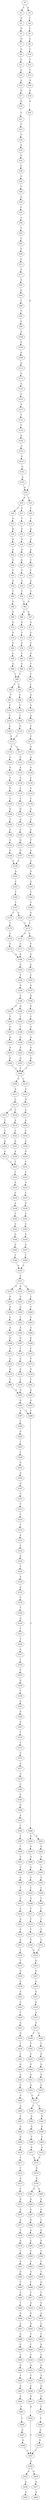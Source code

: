 strict digraph  {
	S0 -> S1 [ label = T ];
	S0 -> S2 [ label = G ];
	S1 -> S3 [ label = A ];
	S2 -> S4 [ label = T ];
	S3 -> S5 [ label = G ];
	S4 -> S6 [ label = C ];
	S5 -> S7 [ label = G ];
	S6 -> S8 [ label = A ];
	S7 -> S9 [ label = A ];
	S8 -> S10 [ label = T ];
	S9 -> S11 [ label = C ];
	S10 -> S12 [ label = T ];
	S11 -> S13 [ label = C ];
	S12 -> S14 [ label = T ];
	S13 -> S15 [ label = A ];
	S14 -> S16 [ label = A ];
	S15 -> S17 [ label = G ];
	S16 -> S18 [ label = G ];
	S17 -> S19 [ label = G ];
	S18 -> S20 [ label = A ];
	S19 -> S21 [ label = T ];
	S20 -> S22 [ label = G ];
	S21 -> S23 [ label = C ];
	S22 -> S24 [ label = A ];
	S22 -> S25 [ label = C ];
	S23 -> S26 [ label = T ];
	S24 -> S27 [ label = G ];
	S24 -> S28 [ label = C ];
	S25 -> S29 [ label = T ];
	S26 -> S30 [ label = A ];
	S27 -> S31 [ label = T ];
	S28 -> S32 [ label = T ];
	S29 -> S33 [ label = T ];
	S30 -> S34 [ label = G ];
	S31 -> S35 [ label = G ];
	S32 -> S36 [ label = A ];
	S33 -> S37 [ label = A ];
	S34 -> S38 [ label = T ];
	S35 -> S39 [ label = A ];
	S36 -> S40 [ label = A ];
	S37 -> S41 [ label = A ];
	S38 -> S42 [ label = G ];
	S39 -> S43 [ label = G ];
	S40 -> S44 [ label = G ];
	S41 -> S45 [ label = A ];
	S42 -> S46 [ label = G ];
	S43 -> S47 [ label = A ];
	S44 -> S48 [ label = A ];
	S45 -> S49 [ label = C ];
	S46 -> S50 [ label = A ];
	S47 -> S51 [ label = C ];
	S48 -> S52 [ label = T ];
	S49 -> S53 [ label = C ];
	S50 -> S54 [ label = C ];
	S51 -> S55 [ label = A ];
	S52 -> S56 [ label = A ];
	S53 -> S57 [ label = A ];
	S54 -> S58 [ label = A ];
	S55 -> S59 [ label = T ];
	S56 -> S60 [ label = T ];
	S57 -> S61 [ label = T ];
	S58 -> S62 [ label = T ];
	S59 -> S63 [ label = A ];
	S60 -> S64 [ label = G ];
	S61 -> S63 [ label = A ];
	S62 -> S65 [ label = C ];
	S63 -> S66 [ label = G ];
	S63 -> S67 [ label = A ];
	S64 -> S68 [ label = G ];
	S65 -> S69 [ label = G ];
	S66 -> S70 [ label = G ];
	S67 -> S71 [ label = A ];
	S68 -> S72 [ label = G ];
	S69 -> S73 [ label = G ];
	S70 -> S74 [ label = T ];
	S71 -> S75 [ label = C ];
	S72 -> S76 [ label = A ];
	S73 -> S77 [ label = T ];
	S74 -> S78 [ label = C ];
	S75 -> S79 [ label = C ];
	S76 -> S80 [ label = C ];
	S77 -> S81 [ label = A ];
	S78 -> S82 [ label = C ];
	S79 -> S83 [ label = G ];
	S80 -> S84 [ label = C ];
	S81 -> S85 [ label = G ];
	S82 -> S86 [ label = G ];
	S83 -> S87 [ label = T ];
	S84 -> S88 [ label = G ];
	S85 -> S89 [ label = T ];
	S86 -> S90 [ label = T ];
	S87 -> S91 [ label = T ];
	S88 -> S90 [ label = T ];
	S89 -> S92 [ label = T ];
	S90 -> S93 [ label = T ];
	S90 -> S94 [ label = C ];
	S91 -> S95 [ label = C ];
	S92 -> S96 [ label = C ];
	S93 -> S97 [ label = T ];
	S94 -> S98 [ label = C ];
	S95 -> S99 [ label = A ];
	S96 -> S100 [ label = A ];
	S97 -> S101 [ label = C ];
	S98 -> S102 [ label = C ];
	S99 -> S103 [ label = A ];
	S100 -> S104 [ label = A ];
	S101 -> S105 [ label = C ];
	S102 -> S106 [ label = C ];
	S103 -> S107 [ label = A ];
	S104 -> S108 [ label = A ];
	S105 -> S109 [ label = G ];
	S106 -> S110 [ label = G ];
	S107 -> S111 [ label = T ];
	S108 -> S112 [ label = A ];
	S109 -> S113 [ label = T ];
	S110 -> S113 [ label = T ];
	S111 -> S114 [ label = T ];
	S112 -> S115 [ label = G ];
	S113 -> S116 [ label = T ];
	S113 -> S117 [ label = C ];
	S114 -> S118 [ label = A ];
	S115 -> S119 [ label = A ];
	S116 -> S120 [ label = C ];
	S117 -> S121 [ label = C ];
	S118 -> S122 [ label = A ];
	S119 -> S123 [ label = C ];
	S120 -> S124 [ label = G ];
	S121 -> S125 [ label = A ];
	S122 -> S126 [ label = A ];
	S123 -> S127 [ label = A ];
	S124 -> S128 [ label = T ];
	S125 -> S129 [ label = A ];
	S126 -> S130 [ label = C ];
	S127 -> S131 [ label = T ];
	S128 -> S132 [ label = T ];
	S129 -> S133 [ label = C ];
	S130 -> S134 [ label = C ];
	S131 -> S135 [ label = T ];
	S132 -> S136 [ label = C ];
	S133 -> S137 [ label = C ];
	S134 -> S138 [ label = T ];
	S135 -> S139 [ label = A ];
	S136 -> S140 [ label = G ];
	S137 -> S141 [ label = G ];
	S138 -> S142 [ label = G ];
	S139 -> S143 [ label = A ];
	S140 -> S144 [ label = T ];
	S141 -> S145 [ label = A ];
	S142 -> S146 [ label = A ];
	S143 -> S147 [ label = A ];
	S144 -> S148 [ label = C ];
	S145 -> S149 [ label = C ];
	S146 -> S150 [ label = A ];
	S147 -> S151 [ label = G ];
	S148 -> S152 [ label = G ];
	S149 -> S153 [ label = G ];
	S150 -> S154 [ label = C ];
	S151 -> S155 [ label = A ];
	S152 -> S156 [ label = G ];
	S153 -> S157 [ label = G ];
	S154 -> S158 [ label = G ];
	S155 -> S22 [ label = G ];
	S156 -> S159 [ label = A ];
	S157 -> S159 [ label = A ];
	S158 -> S160 [ label = A ];
	S159 -> S161 [ label = A ];
	S160 -> S162 [ label = G ];
	S161 -> S163 [ label = C ];
	S162 -> S164 [ label = G ];
	S163 -> S165 [ label = T ];
	S164 -> S166 [ label = T ];
	S165 -> S167 [ label = T ];
	S166 -> S168 [ label = T ];
	S167 -> S169 [ label = G ];
	S167 -> S170 [ label = C ];
	S168 -> S171 [ label = G ];
	S169 -> S172 [ label = T ];
	S170 -> S173 [ label = T ];
	S171 -> S172 [ label = T ];
	S172 -> S174 [ label = C ];
	S172 -> S175 [ label = T ];
	S173 -> S176 [ label = C ];
	S174 -> S177 [ label = C ];
	S175 -> S178 [ label = T ];
	S176 -> S179 [ label = C ];
	S177 -> S180 [ label = A ];
	S178 -> S181 [ label = A ];
	S179 -> S180 [ label = A ];
	S180 -> S182 [ label = G ];
	S181 -> S183 [ label = G ];
	S182 -> S184 [ label = T ];
	S183 -> S185 [ label = C ];
	S184 -> S186 [ label = A ];
	S185 -> S187 [ label = G ];
	S186 -> S188 [ label = A ];
	S187 -> S189 [ label = G ];
	S188 -> S190 [ label = G ];
	S188 -> S191 [ label = C ];
	S189 -> S192 [ label = G ];
	S190 -> S193 [ label = T ];
	S191 -> S194 [ label = T ];
	S192 -> S195 [ label = T ];
	S193 -> S196 [ label = T ];
	S194 -> S197 [ label = C ];
	S195 -> S198 [ label = A ];
	S196 -> S199 [ label = G ];
	S197 -> S200 [ label = G ];
	S198 -> S201 [ label = G ];
	S199 -> S202 [ label = A ];
	S200 -> S203 [ label = A ];
	S201 -> S204 [ label = A ];
	S202 -> S205 [ label = G ];
	S203 -> S206 [ label = G ];
	S204 -> S207 [ label = G ];
	S205 -> S208 [ label = T ];
	S206 -> S208 [ label = T ];
	S207 -> S208 [ label = T ];
	S208 -> S209 [ label = A ];
	S208 -> S210 [ label = C ];
	S209 -> S211 [ label = A ];
	S210 -> S212 [ label = A ];
	S211 -> S213 [ label = C ];
	S212 -> S214 [ label = G ];
	S213 -> S215 [ label = G ];
	S213 -> S216 [ label = C ];
	S214 -> S217 [ label = A ];
	S215 -> S218 [ label = T ];
	S216 -> S219 [ label = A ];
	S217 -> S220 [ label = A ];
	S218 -> S221 [ label = C ];
	S219 -> S222 [ label = C ];
	S220 -> S223 [ label = C ];
	S221 -> S224 [ label = G ];
	S222 -> S225 [ label = G ];
	S223 -> S226 [ label = A ];
	S224 -> S227 [ label = A ];
	S225 -> S228 [ label = A ];
	S226 -> S229 [ label = G ];
	S227 -> S230 [ label = C ];
	S228 -> S230 [ label = C ];
	S229 -> S231 [ label = T ];
	S230 -> S232 [ label = T ];
	S231 -> S233 [ label = T ];
	S232 -> S234 [ label = A ];
	S233 -> S235 [ label = A ];
	S234 -> S236 [ label = C ];
	S235 -> S237 [ label = C ];
	S236 -> S238 [ label = A ];
	S237 -> S239 [ label = G ];
	S238 -> S240 [ label = T ];
	S239 -> S241 [ label = T ];
	S240 -> S242 [ label = G ];
	S241 -> S243 [ label = C ];
	S242 -> S244 [ label = G ];
	S243 -> S245 [ label = G ];
	S244 -> S246 [ label = G ];
	S245 -> S247 [ label = G ];
	S246 -> S248 [ label = T ];
	S247 -> S249 [ label = T ];
	S248 -> S250 [ label = A ];
	S249 -> S250 [ label = A ];
	S250 -> S251 [ label = A ];
	S251 -> S252 [ label = G ];
	S251 -> S253 [ label = A ];
	S251 -> S254 [ label = C ];
	S252 -> S255 [ label = G ];
	S253 -> S256 [ label = G ];
	S254 -> S257 [ label = C ];
	S255 -> S258 [ label = G ];
	S256 -> S259 [ label = A ];
	S257 -> S260 [ label = T ];
	S258 -> S261 [ label = T ];
	S259 -> S262 [ label = C ];
	S260 -> S263 [ label = C ];
	S261 -> S264 [ label = A ];
	S262 -> S265 [ label = A ];
	S263 -> S266 [ label = A ];
	S264 -> S267 [ label = G ];
	S265 -> S268 [ label = A ];
	S266 -> S269 [ label = G ];
	S267 -> S270 [ label = T ];
	S268 -> S271 [ label = A ];
	S269 -> S272 [ label = C ];
	S270 -> S273 [ label = C ];
	S271 -> S274 [ label = C ];
	S272 -> S275 [ label = T ];
	S273 -> S276 [ label = A ];
	S274 -> S277 [ label = A ];
	S275 -> S278 [ label = G ];
	S276 -> S279 [ label = T ];
	S277 -> S280 [ label = T ];
	S278 -> S281 [ label = T ];
	S279 -> S282 [ label = A ];
	S280 -> S282 [ label = A ];
	S281 -> S283 [ label = A ];
	S282 -> S284 [ label = G ];
	S283 -> S285 [ label = G ];
	S284 -> S286 [ label = T ];
	S284 -> S287 [ label = A ];
	S285 -> S286 [ label = T ];
	S286 -> S288 [ label = T ];
	S287 -> S289 [ label = T ];
	S288 -> S290 [ label = G ];
	S288 -> S291 [ label = A ];
	S289 -> S292 [ label = G ];
	S290 -> S293 [ label = A ];
	S291 -> S294 [ label = G ];
	S292 -> S295 [ label = T ];
	S293 -> S296 [ label = A ];
	S294 -> S297 [ label = A ];
	S295 -> S298 [ label = T ];
	S296 -> S299 [ label = A ];
	S297 -> S300 [ label = A ];
	S298 -> S301 [ label = G ];
	S299 -> S302 [ label = C ];
	S300 -> S303 [ label = A ];
	S301 -> S304 [ label = A ];
	S302 -> S305 [ label = C ];
	S303 -> S306 [ label = C ];
	S304 -> S307 [ label = G ];
	S305 -> S308 [ label = G ];
	S306 -> S309 [ label = T ];
	S307 -> S310 [ label = G ];
	S308 -> S311 [ label = T ];
	S309 -> S312 [ label = C ];
	S310 -> S313 [ label = T ];
	S311 -> S314 [ label = T ];
	S312 -> S315 [ label = T ];
	S313 -> S316 [ label = T ];
	S314 -> S317 [ label = T ];
	S315 -> S318 [ label = T ];
	S316 -> S319 [ label = T ];
	S317 -> S320 [ label = T ];
	S318 -> S321 [ label = T ];
	S319 -> S322 [ label = A ];
	S320 -> S323 [ label = C ];
	S321 -> S323 [ label = C ];
	S322 -> S324 [ label = C ];
	S323 -> S325 [ label = G ];
	S324 -> S326 [ label = G ];
	S325 -> S327 [ label = A ];
	S326 -> S328 [ label = T ];
	S327 -> S329 [ label = A ];
	S328 -> S330 [ label = A ];
	S329 -> S331 [ label = G ];
	S330 -> S332 [ label = A ];
	S331 -> S333 [ label = A ];
	S332 -> S334 [ label = G ];
	S333 -> S335 [ label = G ];
	S334 -> S336 [ label = T ];
	S335 -> S337 [ label = A ];
	S336 -> S338 [ label = G ];
	S337 -> S339 [ label = C ];
	S337 -> S340 [ label = G ];
	S338 -> S341 [ label = T ];
	S339 -> S342 [ label = T ];
	S340 -> S343 [ label = T ];
	S341 -> S344 [ label = T ];
	S342 -> S345 [ label = C ];
	S343 -> S346 [ label = A ];
	S344 -> S347 [ label = A ];
	S345 -> S348 [ label = G ];
	S346 -> S349 [ label = G ];
	S347 -> S350 [ label = T ];
	S348 -> S351 [ label = A ];
	S349 -> S352 [ label = A ];
	S350 -> S353 [ label = C ];
	S351 -> S354 [ label = G ];
	S352 -> S355 [ label = G ];
	S353 -> S356 [ label = G ];
	S354 -> S357 [ label = G ];
	S355 -> S357 [ label = G ];
	S356 -> S358 [ label = T ];
	S357 -> S359 [ label = T ];
	S357 -> S360 [ label = A ];
	S358 -> S361 [ label = A ];
	S359 -> S362 [ label = A ];
	S360 -> S363 [ label = G ];
	S361 -> S364 [ label = G ];
	S362 -> S365 [ label = G ];
	S363 -> S366 [ label = G ];
	S364 -> S367 [ label = A ];
	S365 -> S368 [ label = T ];
	S366 -> S369 [ label = T ];
	S367 -> S370 [ label = T ];
	S368 -> S371 [ label = A ];
	S369 -> S372 [ label = A ];
	S370 -> S373 [ label = T ];
	S371 -> S374 [ label = A ];
	S372 -> S374 [ label = A ];
	S373 -> S375 [ label = C ];
	S374 -> S376 [ label = A ];
	S375 -> S377 [ label = A ];
	S376 -> S378 [ label = G ];
	S377 -> S379 [ label = G ];
	S378 -> S380 [ label = A ];
	S378 -> S381 [ label = G ];
	S379 -> S382 [ label = C ];
	S380 -> S383 [ label = A ];
	S381 -> S384 [ label = A ];
	S382 -> S385 [ label = A ];
	S383 -> S386 [ label = G ];
	S384 -> S387 [ label = G ];
	S385 -> S388 [ label = G ];
	S386 -> S389 [ label = T ];
	S387 -> S390 [ label = G ];
	S388 -> S391 [ label = A ];
	S389 -> S392 [ label = A ];
	S390 -> S393 [ label = A ];
	S391 -> S394 [ label = C ];
	S392 -> S395 [ label = G ];
	S393 -> S396 [ label = C ];
	S394 -> S397 [ label = T ];
	S395 -> S398 [ label = T ];
	S396 -> S399 [ label = C ];
	S397 -> S400 [ label = T ];
	S398 -> S401 [ label = C ];
	S399 -> S402 [ label = C ];
	S400 -> S403 [ label = C ];
	S401 -> S404 [ label = T ];
	S402 -> S405 [ label = A ];
	S403 -> S406 [ label = G ];
	S404 -> S407 [ label = G ];
	S405 -> S408 [ label = C ];
	S406 -> S409 [ label = A ];
	S407 -> S410 [ label = T ];
	S408 -> S411 [ label = T ];
	S409 -> S412 [ label = T ];
	S410 -> S413 [ label = G ];
	S411 -> S414 [ label = A ];
	S412 -> S415 [ label = C ];
	S413 -> S416 [ label = A ];
	S414 -> S417 [ label = G ];
	S415 -> S418 [ label = A ];
	S416 -> S419 [ label = C ];
	S417 -> S420 [ label = A ];
	S418 -> S421 [ label = A ];
	S419 -> S422 [ label = T ];
	S420 -> S423 [ label = C ];
	S421 -> S424 [ label = A ];
	S422 -> S425 [ label = A ];
	S423 -> S426 [ label = C ];
	S424 -> S427 [ label = G ];
	S425 -> S428 [ label = G ];
	S426 -> S429 [ label = C ];
	S427 -> S430 [ label = T ];
	S428 -> S431 [ label = G ];
	S429 -> S432 [ label = G ];
	S430 -> S433 [ label = T ];
	S431 -> S434 [ label = A ];
	S432 -> S435 [ label = T ];
	S433 -> S436 [ label = G ];
	S434 -> S437 [ label = G ];
	S435 -> S438 [ label = C ];
	S436 -> S439 [ label = A ];
	S437 -> S440 [ label = A ];
	S438 -> S441 [ label = G ];
	S439 -> S442 [ label = G ];
	S440 -> S443 [ label = C ];
	S441 -> S444 [ label = G ];
	S442 -> S445 [ label = C ];
	S443 -> S446 [ label = C ];
	S444 -> S447 [ label = T ];
	S445 -> S448 [ label = C ];
	S446 -> S449 [ label = G ];
	S447 -> S450 [ label = A ];
	S448 -> S451 [ label = G ];
	S449 -> S452 [ label = G ];
	S450 -> S453 [ label = A ];
	S450 -> S454 [ label = G ];
	S451 -> S455 [ label = G ];
	S452 -> S447 [ label = T ];
	S453 -> S456 [ label = A ];
	S454 -> S457 [ label = A ];
	S455 -> S458 [ label = T ];
	S456 -> S459 [ label = A ];
	S457 -> S460 [ label = A ];
	S458 -> S461 [ label = T ];
	S461 -> S462 [ label = G ];
	S462 -> S463 [ label = A ];
	S463 -> S464 [ label = C ];
	S464 -> S465 [ label = G ];
	S465 -> S466 [ label = A ];
	S466 -> S467 [ label = C ];
	S467 -> S468 [ label = G ];
	S468 -> S469 [ label = G ];
	S469 -> S470 [ label = A ];
	S470 -> S471 [ label = T ];
	S471 -> S472 [ label = T ];
	S472 -> S473 [ label = A ];
	S473 -> S474 [ label = C ];
	S474 -> S475 [ label = G ];
	S475 -> S476 [ label = A ];
	S476 -> S477 [ label = G ];
	S477 -> S478 [ label = T ];
	S478 -> S479 [ label = A ];
	S479 -> S480 [ label = T ];
	S480 -> S481 [ label = A ];
	S481 -> S482 [ label = G ];
	S482 -> S483 [ label = T ];
	S483 -> S484 [ label = A ];
	S484 -> S485 [ label = T ];
	S485 -> S486 [ label = A ];
	S486 -> S487 [ label = A ];
	S487 -> S488 [ label = G ];
	S488 -> S489 [ label = C ];
	S489 -> S490 [ label = A ];
	S490 -> S491 [ label = G ];
	S491 -> S492 [ label = T ];
	S492 -> S493 [ label = A ];
	S493 -> S494 [ label = A ];
	S494 -> S495 [ label = A ];
	S495 -> S496 [ label = C ];
	S496 -> S497 [ label = G ];
	S497 -> S498 [ label = G ];
	S498 -> S447 [ label = T ];
}
